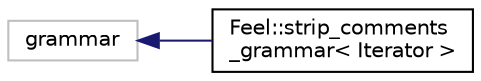 digraph "Graphical Class Hierarchy"
{
 // LATEX_PDF_SIZE
  edge [fontname="Helvetica",fontsize="10",labelfontname="Helvetica",labelfontsize="10"];
  node [fontname="Helvetica",fontsize="10",shape=record];
  rankdir="LR";
  Node199 [label="grammar",height=0.2,width=0.4,color="grey75", fillcolor="white", style="filled",tooltip=" "];
  Node199 -> Node0 [dir="back",color="midnightblue",fontsize="10",style="solid",fontname="Helvetica"];
  Node0 [label="Feel::strip_comments\l_grammar\< Iterator \>",height=0.2,width=0.4,color="black", fillcolor="white", style="filled",URL="$structFeel_1_1strip__comments__grammar.html",tooltip=" "];
}
